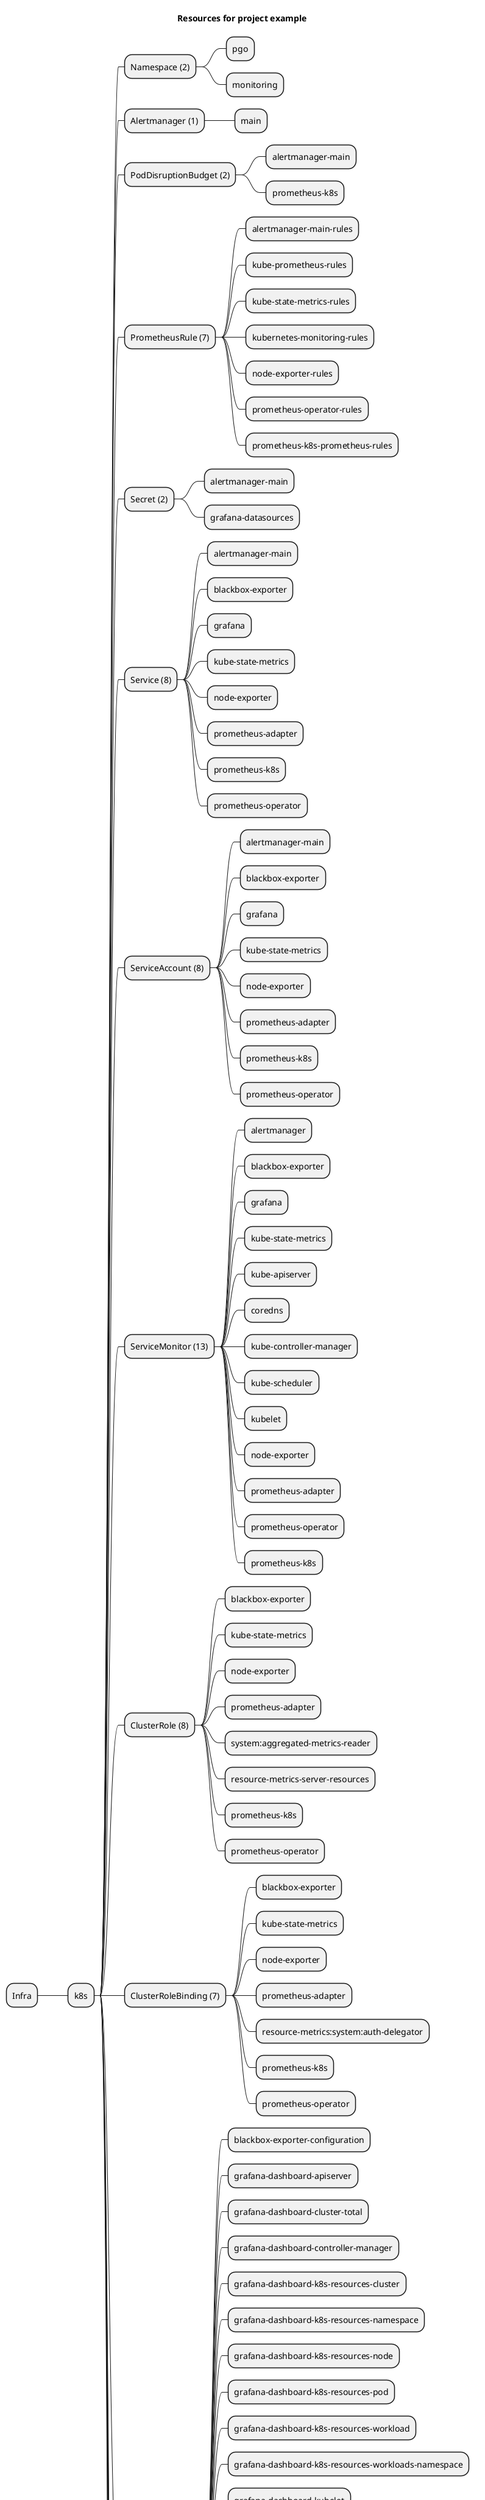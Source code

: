 @startmindmap
title Resources for project example
skinparam monochrome true
+ Infra
++ k8s
+++ Namespace (2)
++++ pgo
++++ monitoring
+++ Alertmanager (1)
++++ main
+++ PodDisruptionBudget (2)
++++ alertmanager-main
++++ prometheus-k8s
+++ PrometheusRule (7)
++++ alertmanager-main-rules
++++ kube-prometheus-rules
++++ kube-state-metrics-rules
++++ kubernetes-monitoring-rules
++++ node-exporter-rules
++++ prometheus-operator-rules
++++ prometheus-k8s-prometheus-rules
+++ Secret (2)
++++ alertmanager-main
++++ grafana-datasources
+++ Service (8)
++++ alertmanager-main
++++ blackbox-exporter
++++ grafana
++++ kube-state-metrics
++++ node-exporter
++++ prometheus-adapter
++++ prometheus-k8s
++++ prometheus-operator
+++ ServiceAccount (8)
++++ alertmanager-main
++++ blackbox-exporter
++++ grafana
++++ kube-state-metrics
++++ node-exporter
++++ prometheus-adapter
++++ prometheus-k8s
++++ prometheus-operator
+++ ServiceMonitor (13)
++++ alertmanager
++++ blackbox-exporter
++++ grafana
++++ kube-state-metrics
++++ kube-apiserver
++++ coredns
++++ kube-controller-manager
++++ kube-scheduler
++++ kubelet
++++ node-exporter
++++ prometheus-adapter
++++ prometheus-operator
++++ prometheus-k8s
+++ ClusterRole (8)
++++ blackbox-exporter
++++ kube-state-metrics
++++ node-exporter
++++ prometheus-adapter
++++ system:aggregated-metrics-reader
++++ resource-metrics-server-resources
++++ prometheus-k8s
++++ prometheus-operator
+++ ClusterRoleBinding (7)
++++ blackbox-exporter
++++ kube-state-metrics
++++ node-exporter
++++ prometheus-adapter
++++ resource-metrics:system:auth-delegator
++++ prometheus-k8s
++++ prometheus-operator
+++ ConfigMap (26)
++++ blackbox-exporter-configuration
++++ grafana-dashboard-apiserver
++++ grafana-dashboard-cluster-total
++++ grafana-dashboard-controller-manager
++++ grafana-dashboard-k8s-resources-cluster
++++ grafana-dashboard-k8s-resources-namespace
++++ grafana-dashboard-k8s-resources-node
++++ grafana-dashboard-k8s-resources-pod
++++ grafana-dashboard-k8s-resources-workload
++++ grafana-dashboard-k8s-resources-workloads-namespace
++++ grafana-dashboard-kubelet
++++ grafana-dashboard-namespace-by-pod
++++ grafana-dashboard-namespace-by-workload
++++ grafana-dashboard-node-cluster-rsrc-use
++++ grafana-dashboard-node-rsrc-use
++++ grafana-dashboard-nodes
++++ grafana-dashboard-persistentvolumesusage
++++ grafana-dashboard-pod-total
++++ grafana-dashboard-prometheus-remote-write
++++ grafana-dashboard-prometheus
++++ grafana-dashboard-proxy
++++ grafana-dashboard-scheduler
++++ grafana-dashboard-statefulset
++++ grafana-dashboard-workload-total
++++ grafana-dashboards
++++ adapter-config
+++ Deployment (5)
++++ blackbox-exporter
++++ grafana
++++ kube-state-metrics
++++ prometheus-adapter
++++ prometheus-operator
+++ DaemonSet (1)
++++ node-exporter
+++ APIService (1)
++++ v1beta1.metrics.k8s.io
+++ RoleBinding (5)
++++ resource-metrics-auth-reader
++++ prometheus-k8s-config
++++ prometheus-k8s
++++ prometheus-k8s
++++ prometheus-k8s
+++ Prometheus (1)
++++ k8s
+++ Role (4)
++++ prometheus-k8s-config
++++ prometheus-k8s
++++ prometheus-k8s
++++ prometheus-k8s
+++ CustomResourceDefinition (8)
++++ alertmanagerconfigs.monitoring.coreos.com
++++ alertmanagers.monitoring.coreos.com
++++ podmonitors.monitoring.coreos.com
++++ probes.monitoring.coreos.com
++++ prometheuses.monitoring.coreos.com
++++ prometheusrules.monitoring.coreos.com
++++ servicemonitors.monitoring.coreos.com
++++ thanosrulers.monitoring.coreos.com
@endmindmap